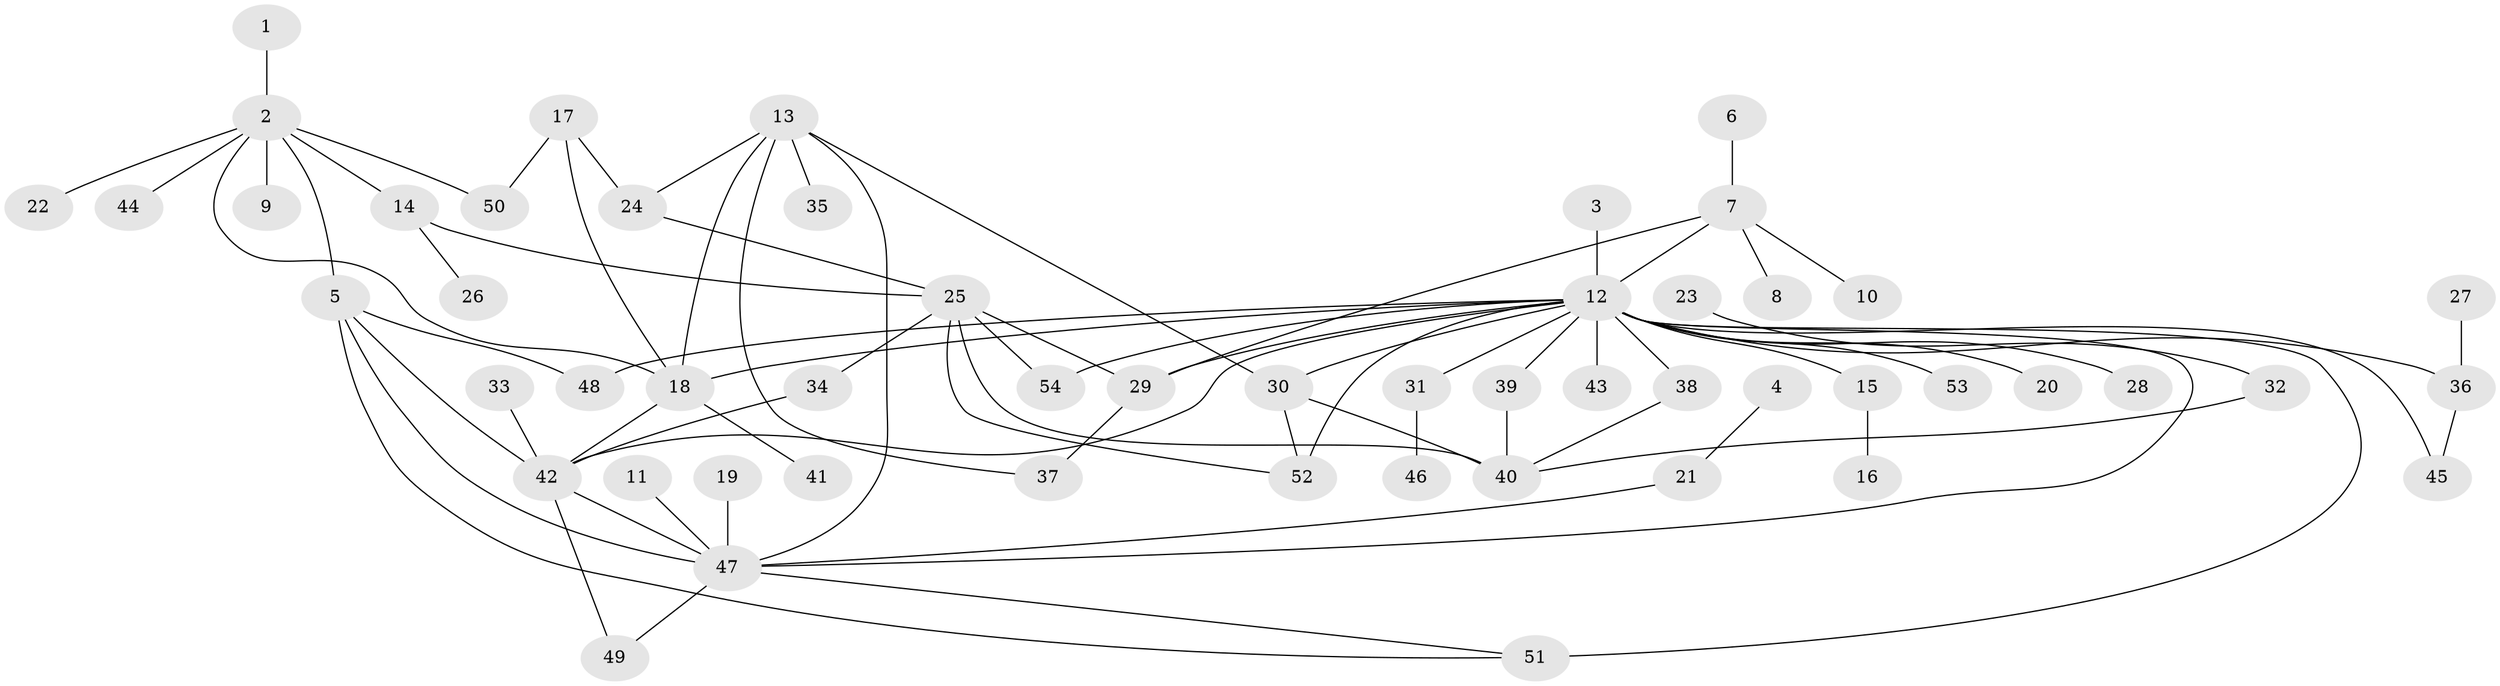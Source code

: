 // original degree distribution, {31: 0.009259259259259259, 7: 0.027777777777777776, 9: 0.018518518518518517, 4: 0.037037037037037035, 6: 0.018518518518518517, 1: 0.4537037037037037, 5: 0.027777777777777776, 12: 0.009259259259259259, 3: 0.12962962962962962, 8: 0.009259259259259259, 2: 0.25925925925925924}
// Generated by graph-tools (version 1.1) at 2025/01/03/09/25 03:01:44]
// undirected, 54 vertices, 77 edges
graph export_dot {
graph [start="1"]
  node [color=gray90,style=filled];
  1;
  2;
  3;
  4;
  5;
  6;
  7;
  8;
  9;
  10;
  11;
  12;
  13;
  14;
  15;
  16;
  17;
  18;
  19;
  20;
  21;
  22;
  23;
  24;
  25;
  26;
  27;
  28;
  29;
  30;
  31;
  32;
  33;
  34;
  35;
  36;
  37;
  38;
  39;
  40;
  41;
  42;
  43;
  44;
  45;
  46;
  47;
  48;
  49;
  50;
  51;
  52;
  53;
  54;
  1 -- 2 [weight=1.0];
  2 -- 5 [weight=1.0];
  2 -- 9 [weight=1.0];
  2 -- 14 [weight=1.0];
  2 -- 18 [weight=1.0];
  2 -- 22 [weight=1.0];
  2 -- 44 [weight=1.0];
  2 -- 50 [weight=1.0];
  3 -- 12 [weight=1.0];
  4 -- 21 [weight=1.0];
  5 -- 42 [weight=1.0];
  5 -- 47 [weight=1.0];
  5 -- 48 [weight=1.0];
  5 -- 51 [weight=1.0];
  6 -- 7 [weight=1.0];
  7 -- 8 [weight=1.0];
  7 -- 10 [weight=1.0];
  7 -- 12 [weight=1.0];
  7 -- 29 [weight=1.0];
  11 -- 47 [weight=1.0];
  12 -- 15 [weight=2.0];
  12 -- 18 [weight=1.0];
  12 -- 20 [weight=1.0];
  12 -- 28 [weight=1.0];
  12 -- 29 [weight=1.0];
  12 -- 30 [weight=1.0];
  12 -- 31 [weight=1.0];
  12 -- 36 [weight=2.0];
  12 -- 38 [weight=2.0];
  12 -- 39 [weight=1.0];
  12 -- 42 [weight=1.0];
  12 -- 43 [weight=1.0];
  12 -- 45 [weight=1.0];
  12 -- 47 [weight=1.0];
  12 -- 48 [weight=2.0];
  12 -- 51 [weight=2.0];
  12 -- 52 [weight=2.0];
  12 -- 53 [weight=1.0];
  12 -- 54 [weight=3.0];
  13 -- 18 [weight=1.0];
  13 -- 24 [weight=1.0];
  13 -- 30 [weight=1.0];
  13 -- 35 [weight=1.0];
  13 -- 37 [weight=1.0];
  13 -- 47 [weight=1.0];
  14 -- 25 [weight=1.0];
  14 -- 26 [weight=1.0];
  15 -- 16 [weight=1.0];
  17 -- 18 [weight=1.0];
  17 -- 24 [weight=1.0];
  17 -- 50 [weight=1.0];
  18 -- 41 [weight=1.0];
  18 -- 42 [weight=1.0];
  19 -- 47 [weight=1.0];
  21 -- 47 [weight=1.0];
  23 -- 32 [weight=1.0];
  24 -- 25 [weight=1.0];
  25 -- 29 [weight=1.0];
  25 -- 34 [weight=1.0];
  25 -- 40 [weight=1.0];
  25 -- 52 [weight=1.0];
  25 -- 54 [weight=1.0];
  27 -- 36 [weight=1.0];
  29 -- 37 [weight=1.0];
  30 -- 40 [weight=1.0];
  30 -- 52 [weight=1.0];
  31 -- 46 [weight=1.0];
  32 -- 40 [weight=1.0];
  33 -- 42 [weight=1.0];
  34 -- 42 [weight=1.0];
  36 -- 45 [weight=1.0];
  38 -- 40 [weight=1.0];
  39 -- 40 [weight=1.0];
  42 -- 47 [weight=1.0];
  42 -- 49 [weight=1.0];
  47 -- 49 [weight=1.0];
  47 -- 51 [weight=1.0];
}
